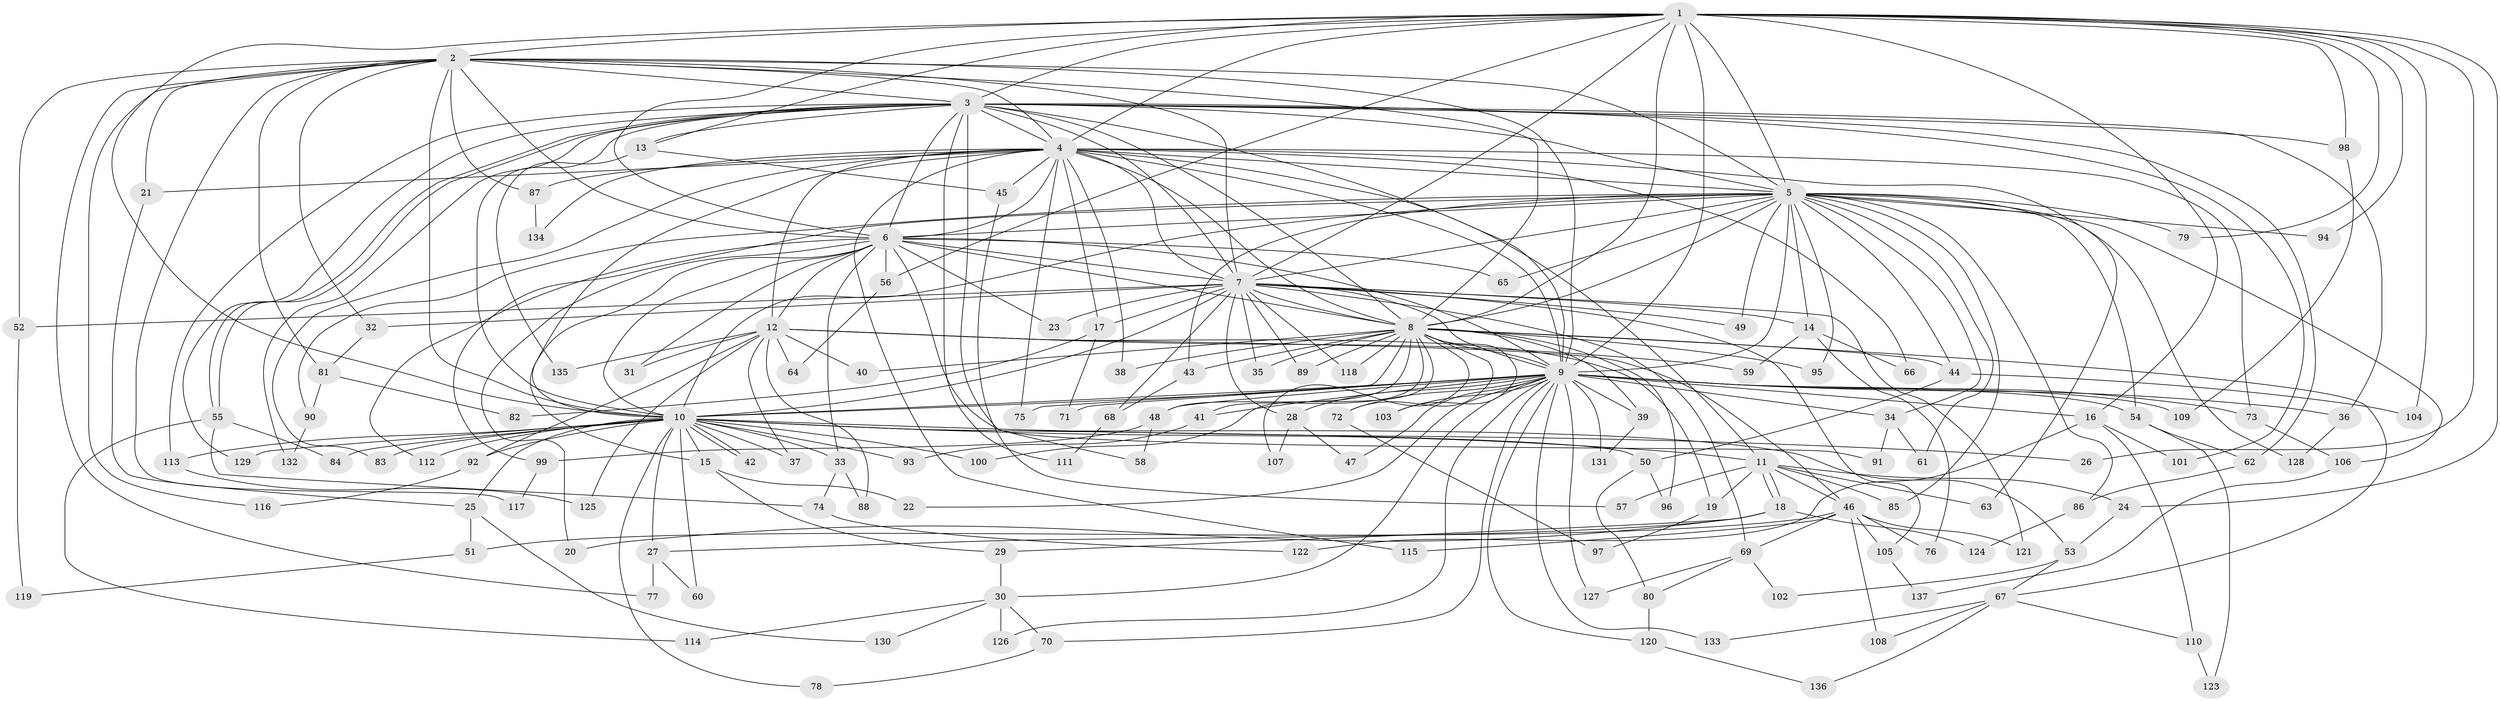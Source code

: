 // Generated by graph-tools (version 1.1) at 2025/34/03/09/25 02:34:50]
// undirected, 137 vertices, 299 edges
graph export_dot {
graph [start="1"]
  node [color=gray90,style=filled];
  1;
  2;
  3;
  4;
  5;
  6;
  7;
  8;
  9;
  10;
  11;
  12;
  13;
  14;
  15;
  16;
  17;
  18;
  19;
  20;
  21;
  22;
  23;
  24;
  25;
  26;
  27;
  28;
  29;
  30;
  31;
  32;
  33;
  34;
  35;
  36;
  37;
  38;
  39;
  40;
  41;
  42;
  43;
  44;
  45;
  46;
  47;
  48;
  49;
  50;
  51;
  52;
  53;
  54;
  55;
  56;
  57;
  58;
  59;
  60;
  61;
  62;
  63;
  64;
  65;
  66;
  67;
  68;
  69;
  70;
  71;
  72;
  73;
  74;
  75;
  76;
  77;
  78;
  79;
  80;
  81;
  82;
  83;
  84;
  85;
  86;
  87;
  88;
  89;
  90;
  91;
  92;
  93;
  94;
  95;
  96;
  97;
  98;
  99;
  100;
  101;
  102;
  103;
  104;
  105;
  106;
  107;
  108;
  109;
  110;
  111;
  112;
  113;
  114;
  115;
  116;
  117;
  118;
  119;
  120;
  121;
  122;
  123;
  124;
  125;
  126;
  127;
  128;
  129;
  130;
  131;
  132;
  133;
  134;
  135;
  136;
  137;
  1 -- 2;
  1 -- 3;
  1 -- 4;
  1 -- 5;
  1 -- 6;
  1 -- 7;
  1 -- 8;
  1 -- 9;
  1 -- 10;
  1 -- 13;
  1 -- 16;
  1 -- 24;
  1 -- 26;
  1 -- 56;
  1 -- 79;
  1 -- 94;
  1 -- 98;
  1 -- 104;
  2 -- 3;
  2 -- 4;
  2 -- 5;
  2 -- 6;
  2 -- 7;
  2 -- 8;
  2 -- 9;
  2 -- 10;
  2 -- 21;
  2 -- 32;
  2 -- 52;
  2 -- 77;
  2 -- 81;
  2 -- 87;
  2 -- 116;
  2 -- 117;
  3 -- 4;
  3 -- 5;
  3 -- 6;
  3 -- 7;
  3 -- 8;
  3 -- 9;
  3 -- 10;
  3 -- 13;
  3 -- 36;
  3 -- 55;
  3 -- 55;
  3 -- 58;
  3 -- 62;
  3 -- 98;
  3 -- 101;
  3 -- 111;
  3 -- 113;
  3 -- 129;
  3 -- 132;
  4 -- 5;
  4 -- 6;
  4 -- 7;
  4 -- 8;
  4 -- 9;
  4 -- 10;
  4 -- 11;
  4 -- 12;
  4 -- 17;
  4 -- 21;
  4 -- 38;
  4 -- 45;
  4 -- 63;
  4 -- 66;
  4 -- 73;
  4 -- 75;
  4 -- 83;
  4 -- 87;
  4 -- 115;
  4 -- 134;
  5 -- 6;
  5 -- 7;
  5 -- 8;
  5 -- 9;
  5 -- 10;
  5 -- 14;
  5 -- 34;
  5 -- 43;
  5 -- 44;
  5 -- 49;
  5 -- 54;
  5 -- 61;
  5 -- 65;
  5 -- 79;
  5 -- 85;
  5 -- 86;
  5 -- 90;
  5 -- 94;
  5 -- 95;
  5 -- 99;
  5 -- 106;
  5 -- 128;
  6 -- 7;
  6 -- 8;
  6 -- 9;
  6 -- 10;
  6 -- 12;
  6 -- 15;
  6 -- 20;
  6 -- 23;
  6 -- 31;
  6 -- 33;
  6 -- 56;
  6 -- 65;
  6 -- 91;
  6 -- 112;
  7 -- 8;
  7 -- 9;
  7 -- 10;
  7 -- 14;
  7 -- 17;
  7 -- 23;
  7 -- 28;
  7 -- 32;
  7 -- 35;
  7 -- 49;
  7 -- 52;
  7 -- 68;
  7 -- 69;
  7 -- 89;
  7 -- 105;
  7 -- 118;
  7 -- 121;
  8 -- 9;
  8 -- 10;
  8 -- 35;
  8 -- 38;
  8 -- 39;
  8 -- 40;
  8 -- 41;
  8 -- 43;
  8 -- 44;
  8 -- 48;
  8 -- 67;
  8 -- 72;
  8 -- 89;
  8 -- 95;
  8 -- 96;
  8 -- 100;
  8 -- 103;
  8 -- 107;
  8 -- 118;
  9 -- 10;
  9 -- 16;
  9 -- 22;
  9 -- 28;
  9 -- 30;
  9 -- 34;
  9 -- 36;
  9 -- 39;
  9 -- 41;
  9 -- 47;
  9 -- 48;
  9 -- 54;
  9 -- 70;
  9 -- 71;
  9 -- 72;
  9 -- 73;
  9 -- 75;
  9 -- 103;
  9 -- 109;
  9 -- 120;
  9 -- 126;
  9 -- 127;
  9 -- 131;
  9 -- 133;
  10 -- 11;
  10 -- 15;
  10 -- 25;
  10 -- 26;
  10 -- 27;
  10 -- 33;
  10 -- 37;
  10 -- 42;
  10 -- 42;
  10 -- 50;
  10 -- 53;
  10 -- 60;
  10 -- 78;
  10 -- 83;
  10 -- 84;
  10 -- 92;
  10 -- 93;
  10 -- 100;
  10 -- 112;
  10 -- 113;
  10 -- 129;
  11 -- 18;
  11 -- 18;
  11 -- 19;
  11 -- 24;
  11 -- 46;
  11 -- 57;
  11 -- 63;
  11 -- 85;
  12 -- 19;
  12 -- 31;
  12 -- 37;
  12 -- 40;
  12 -- 46;
  12 -- 59;
  12 -- 64;
  12 -- 88;
  12 -- 92;
  12 -- 125;
  12 -- 135;
  13 -- 45;
  13 -- 135;
  14 -- 59;
  14 -- 66;
  14 -- 76;
  15 -- 22;
  15 -- 29;
  16 -- 101;
  16 -- 110;
  16 -- 122;
  17 -- 71;
  17 -- 82;
  18 -- 20;
  18 -- 27;
  18 -- 29;
  18 -- 124;
  19 -- 97;
  21 -- 25;
  24 -- 53;
  25 -- 51;
  25 -- 130;
  27 -- 60;
  27 -- 77;
  28 -- 47;
  28 -- 107;
  29 -- 30;
  30 -- 70;
  30 -- 114;
  30 -- 126;
  30 -- 130;
  32 -- 81;
  33 -- 74;
  33 -- 88;
  34 -- 61;
  34 -- 91;
  36 -- 128;
  39 -- 131;
  41 -- 93;
  43 -- 68;
  44 -- 50;
  44 -- 104;
  45 -- 57;
  46 -- 51;
  46 -- 69;
  46 -- 76;
  46 -- 105;
  46 -- 108;
  46 -- 115;
  46 -- 121;
  48 -- 58;
  48 -- 99;
  50 -- 80;
  50 -- 96;
  51 -- 119;
  52 -- 119;
  53 -- 67;
  53 -- 102;
  54 -- 62;
  54 -- 123;
  55 -- 74;
  55 -- 84;
  55 -- 114;
  56 -- 64;
  62 -- 86;
  67 -- 108;
  67 -- 110;
  67 -- 133;
  67 -- 136;
  68 -- 111;
  69 -- 80;
  69 -- 102;
  69 -- 127;
  70 -- 78;
  72 -- 97;
  73 -- 106;
  74 -- 122;
  80 -- 120;
  81 -- 82;
  81 -- 90;
  86 -- 124;
  87 -- 134;
  90 -- 132;
  92 -- 116;
  98 -- 109;
  99 -- 117;
  105 -- 137;
  106 -- 137;
  110 -- 123;
  113 -- 125;
  120 -- 136;
}
